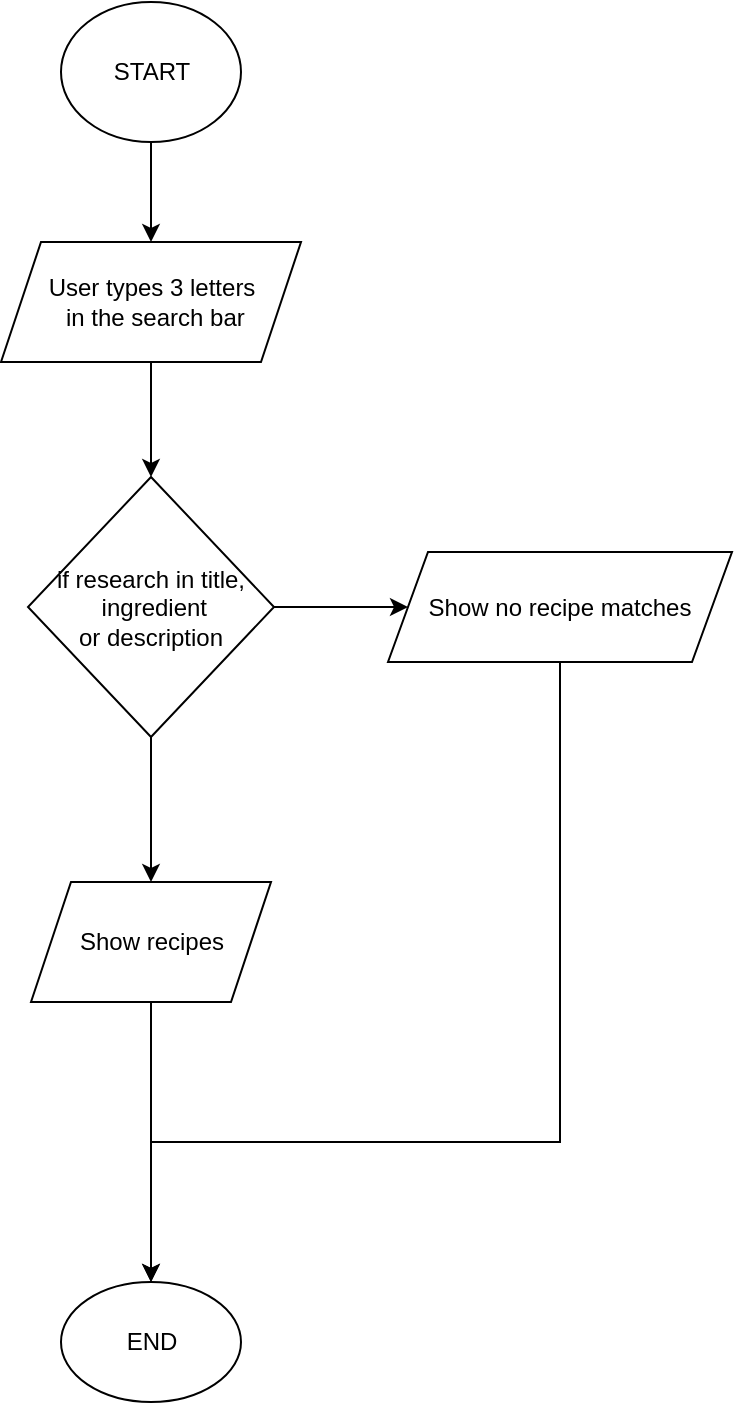 <mxfile version="17.4.6" type="github" pages="2">
  <diagram id="C5RBs43oDa-KdzZeNtuy" name="Algo 1">
    <mxGraphModel dx="1422" dy="800" grid="1" gridSize="10" guides="1" tooltips="1" connect="1" arrows="1" fold="1" page="1" pageScale="1" pageWidth="827" pageHeight="1169" math="0" shadow="0">
      <root>
        <mxCell id="WIyWlLk6GJQsqaUBKTNV-0" />
        <mxCell id="WIyWlLk6GJQsqaUBKTNV-1" parent="WIyWlLk6GJQsqaUBKTNV-0" />
        <mxCell id="pZSuN6LD8dpPZFum332B-4" style="edgeStyle=orthogonalEdgeStyle;rounded=0;orthogonalLoop=1;jettySize=auto;html=1;exitX=0.5;exitY=1;exitDx=0;exitDy=0;entryX=0.5;entryY=0;entryDx=0;entryDy=0;" edge="1" parent="WIyWlLk6GJQsqaUBKTNV-1" source="pZSuN6LD8dpPZFum332B-0" target="pZSuN6LD8dpPZFum332B-2">
          <mxGeometry relative="1" as="geometry" />
        </mxCell>
        <mxCell id="pZSuN6LD8dpPZFum332B-0" value="&lt;font style=&quot;vertical-align: inherit&quot;&gt;&lt;font style=&quot;vertical-align: inherit&quot;&gt;&lt;font style=&quot;vertical-align: inherit&quot;&gt;&lt;font style=&quot;vertical-align: inherit&quot;&gt;START&lt;/font&gt;&lt;/font&gt;&lt;/font&gt;&lt;/font&gt;" style="ellipse;whiteSpace=wrap;html=1;" vertex="1" parent="WIyWlLk6GJQsqaUBKTNV-1">
          <mxGeometry x="356.5" width="90" height="70" as="geometry" />
        </mxCell>
        <mxCell id="pZSuN6LD8dpPZFum332B-1" value="&lt;font style=&quot;vertical-align: inherit&quot;&gt;&lt;font style=&quot;vertical-align: inherit&quot;&gt;&lt;font style=&quot;vertical-align: inherit&quot;&gt;&lt;font style=&quot;vertical-align: inherit&quot;&gt;END&lt;/font&gt;&lt;/font&gt;&lt;/font&gt;&lt;/font&gt;" style="ellipse;whiteSpace=wrap;html=1;" vertex="1" parent="WIyWlLk6GJQsqaUBKTNV-1">
          <mxGeometry x="356.5" y="640" width="90" height="60" as="geometry" />
        </mxCell>
        <mxCell id="pZSuN6LD8dpPZFum332B-5" style="edgeStyle=orthogonalEdgeStyle;rounded=0;orthogonalLoop=1;jettySize=auto;html=1;entryX=0.5;entryY=0;entryDx=0;entryDy=0;" edge="1" parent="WIyWlLk6GJQsqaUBKTNV-1" source="pZSuN6LD8dpPZFum332B-2" target="pZSuN6LD8dpPZFum332B-3">
          <mxGeometry relative="1" as="geometry" />
        </mxCell>
        <mxCell id="pZSuN6LD8dpPZFum332B-2" value="User types 3 letters&lt;br&gt;&amp;nbsp;in the search bar" style="shape=parallelogram;perimeter=parallelogramPerimeter;whiteSpace=wrap;html=1;fixedSize=1;" vertex="1" parent="WIyWlLk6GJQsqaUBKTNV-1">
          <mxGeometry x="326.5" y="120" width="150" height="60" as="geometry" />
        </mxCell>
        <mxCell id="pZSuN6LD8dpPZFum332B-7" style="edgeStyle=orthogonalEdgeStyle;rounded=0;orthogonalLoop=1;jettySize=auto;html=1;exitX=0.5;exitY=1;exitDx=0;exitDy=0;" edge="1" parent="WIyWlLk6GJQsqaUBKTNV-1" source="pZSuN6LD8dpPZFum332B-3" target="pZSuN6LD8dpPZFum332B-6">
          <mxGeometry relative="1" as="geometry">
            <mxPoint x="385" y="390" as="targetPoint" />
          </mxGeometry>
        </mxCell>
        <mxCell id="pZSuN6LD8dpPZFum332B-10" value="" style="edgeStyle=orthogonalEdgeStyle;rounded=0;orthogonalLoop=1;jettySize=auto;html=1;" edge="1" parent="WIyWlLk6GJQsqaUBKTNV-1" source="pZSuN6LD8dpPZFum332B-3" target="pZSuN6LD8dpPZFum332B-9">
          <mxGeometry relative="1" as="geometry" />
        </mxCell>
        <mxCell id="pZSuN6LD8dpPZFum332B-3" value="if research in title,&lt;br&gt;&amp;nbsp;ingredient &lt;br&gt;or description" style="rhombus;whiteSpace=wrap;html=1;" vertex="1" parent="WIyWlLk6GJQsqaUBKTNV-1">
          <mxGeometry x="340" y="237.5" width="123" height="130" as="geometry" />
        </mxCell>
        <mxCell id="pZSuN6LD8dpPZFum332B-11" style="edgeStyle=orthogonalEdgeStyle;rounded=0;orthogonalLoop=1;jettySize=auto;html=1;" edge="1" parent="WIyWlLk6GJQsqaUBKTNV-1" source="pZSuN6LD8dpPZFum332B-6" target="pZSuN6LD8dpPZFum332B-1">
          <mxGeometry relative="1" as="geometry" />
        </mxCell>
        <mxCell id="pZSuN6LD8dpPZFum332B-6" value="Show recipes" style="shape=parallelogram;perimeter=parallelogramPerimeter;whiteSpace=wrap;html=1;fixedSize=1;" vertex="1" parent="WIyWlLk6GJQsqaUBKTNV-1">
          <mxGeometry x="341.5" y="440" width="120" height="60" as="geometry" />
        </mxCell>
        <mxCell id="pZSuN6LD8dpPZFum332B-12" style="edgeStyle=orthogonalEdgeStyle;rounded=0;orthogonalLoop=1;jettySize=auto;html=1;exitX=0.5;exitY=1;exitDx=0;exitDy=0;entryX=0.5;entryY=0;entryDx=0;entryDy=0;" edge="1" parent="WIyWlLk6GJQsqaUBKTNV-1" source="pZSuN6LD8dpPZFum332B-9" target="pZSuN6LD8dpPZFum332B-1">
          <mxGeometry relative="1" as="geometry">
            <mxPoint x="600" y="370" as="sourcePoint" />
            <Array as="points">
              <mxPoint x="606" y="570" />
              <mxPoint x="402" y="570" />
            </Array>
          </mxGeometry>
        </mxCell>
        <mxCell id="pZSuN6LD8dpPZFum332B-9" value="Show&amp;nbsp;no recipe matches" style="shape=parallelogram;perimeter=parallelogramPerimeter;whiteSpace=wrap;html=1;fixedSize=1;" vertex="1" parent="WIyWlLk6GJQsqaUBKTNV-1">
          <mxGeometry x="520" y="275" width="172" height="55" as="geometry" />
        </mxCell>
      </root>
    </mxGraphModel>
  </diagram>
  <diagram id="Og9H0QL59GYEpqAu3tgH" name="Algo 2">
    <mxGraphModel dx="1422" dy="802" grid="1" gridSize="10" guides="1" tooltips="1" connect="1" arrows="1" fold="1" page="1" pageScale="1" pageWidth="827" pageHeight="1169" math="0" shadow="0">
      <root>
        <mxCell id="0" />
        <mxCell id="1" parent="0" />
      </root>
    </mxGraphModel>
  </diagram>
</mxfile>
